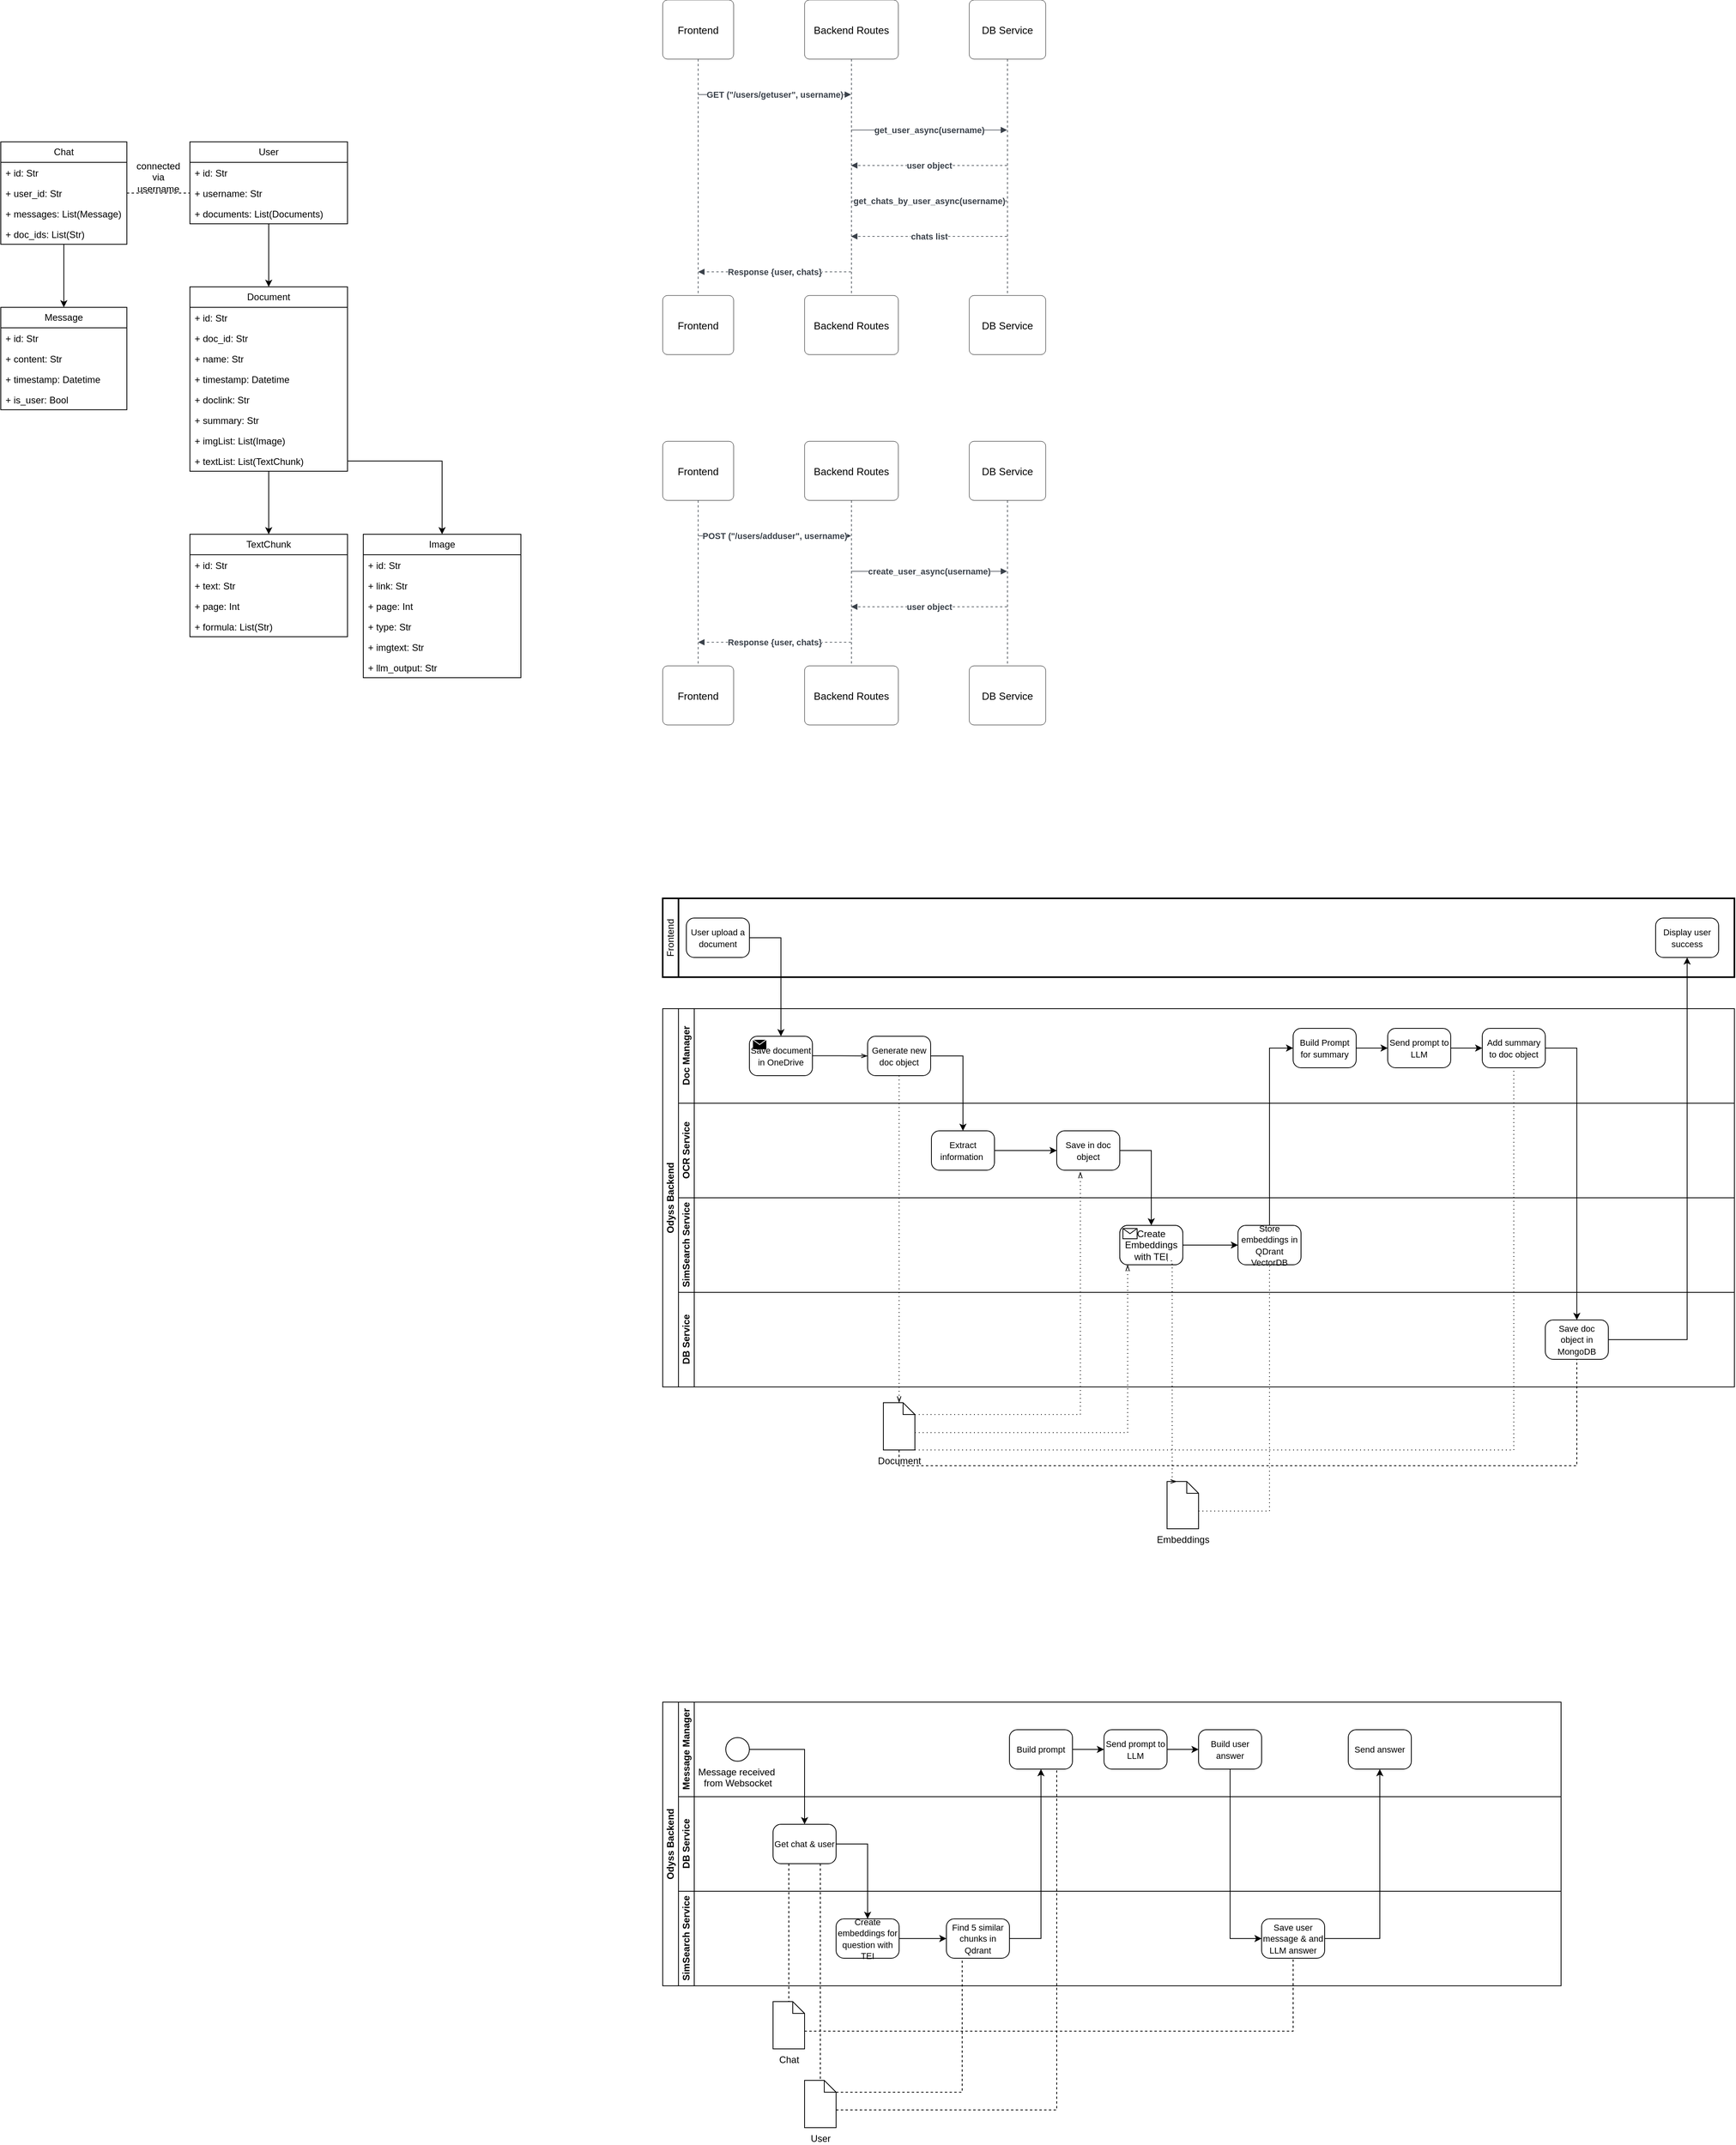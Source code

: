 <mxfile version="24.7.16">
  <diagram name="Page-1" id="2YBvvXClWsGukQMizWep">
    <mxGraphModel dx="2236" dy="749" grid="1" gridSize="10" guides="1" tooltips="1" connect="1" arrows="1" fold="1" page="1" pageScale="1" pageWidth="850" pageHeight="1100" math="0" shadow="0">
      <root>
        <mxCell id="0" />
        <mxCell id="1" parent="0" />
        <mxCell id="XeMGvkbNSDONiZZ8YMkS-39" value="" style="group;dropTarget=0;pointerEvents=0;" parent="1" vertex="1">
          <mxGeometry y="40" width="486" height="450" as="geometry" />
        </mxCell>
        <mxCell id="XeMGvkbNSDONiZZ8YMkS-40" value="Frontend" style="html=1;overflow=block;blockSpacing=1;whiteSpace=wrap;fontSize=13;spacing=3.8;rounded=1;absoluteArcSize=1;arcSize=12;strokeWidth=NaN;lucidId=yLybujtqe6.g;" parent="XeMGvkbNSDONiZZ8YMkS-39" vertex="1">
          <mxGeometry width="90" height="75" as="geometry" />
        </mxCell>
        <mxCell id="XeMGvkbNSDONiZZ8YMkS-41" value="Frontend" style="html=1;overflow=block;blockSpacing=1;whiteSpace=wrap;fontSize=13;spacing=3.8;rounded=1;absoluteArcSize=1;arcSize=12;strokeWidth=NaN;lucidId=yLyb7A-5pBFt;" parent="XeMGvkbNSDONiZZ8YMkS-39" vertex="1">
          <mxGeometry y="375" width="90" height="75" as="geometry" />
        </mxCell>
        <mxCell id="XeMGvkbNSDONiZZ8YMkS-42" value="Backend Routes" style="html=1;overflow=block;blockSpacing=1;whiteSpace=wrap;fontSize=13;spacing=3.8;rounded=1;absoluteArcSize=1;arcSize=12;strokeWidth=NaN;lucidId=yLybThRgqMk5;" parent="XeMGvkbNSDONiZZ8YMkS-39" vertex="1">
          <mxGeometry x="180" width="119" height="75" as="geometry" />
        </mxCell>
        <mxCell id="XeMGvkbNSDONiZZ8YMkS-43" value="Backend Routes" style="html=1;overflow=block;blockSpacing=1;whiteSpace=wrap;fontSize=13;spacing=3.8;rounded=1;absoluteArcSize=1;arcSize=12;strokeWidth=NaN;lucidId=yLybZQu3j~qN;" parent="XeMGvkbNSDONiZZ8YMkS-39" vertex="1">
          <mxGeometry x="180" y="375" width="119" height="75" as="geometry" />
        </mxCell>
        <mxCell id="XeMGvkbNSDONiZZ8YMkS-44" value="DB Service" style="html=1;overflow=block;blockSpacing=1;whiteSpace=wrap;fontSize=13;spacing=3.8;rounded=1;absoluteArcSize=1;arcSize=12;strokeWidth=NaN;lucidId=yLybxIM7KsqY;" parent="XeMGvkbNSDONiZZ8YMkS-39" vertex="1">
          <mxGeometry x="389" width="97" height="75" as="geometry" />
        </mxCell>
        <mxCell id="XeMGvkbNSDONiZZ8YMkS-45" value="DB Service" style="html=1;overflow=block;blockSpacing=1;whiteSpace=wrap;fontSize=13;spacing=3.8;rounded=1;absoluteArcSize=1;arcSize=12;strokeWidth=NaN;lucidId=yLyboMD-4pGB;" parent="XeMGvkbNSDONiZZ8YMkS-39" vertex="1">
          <mxGeometry x="389" y="375" width="97" height="75" as="geometry" />
        </mxCell>
        <mxCell id="XeMGvkbNSDONiZZ8YMkS-46" value="" style="html=1;jettySize=18;whiteSpace=wrap;fontSize=13;strokeColor=#3a414a;strokeOpacity=100;dashed=1;fixDash=1;strokeWidth=0.8;rounded=0;startArrow=none;endArrow=none;exitX=0.5;exitY=1;exitPerimeter=0;entryX=0.5;entryY=0;entryPerimeter=0;lucidId=yLybNGcgT2cb;" parent="XeMGvkbNSDONiZZ8YMkS-39" source="XeMGvkbNSDONiZZ8YMkS-40" target="XeMGvkbNSDONiZZ8YMkS-41" edge="1">
          <mxGeometry width="100" height="100" relative="1" as="geometry">
            <Array as="points" />
          </mxGeometry>
        </mxCell>
        <mxCell id="XeMGvkbNSDONiZZ8YMkS-47" value="" style="html=1;jettySize=18;whiteSpace=wrap;fontSize=13;strokeColor=#3a414a;strokeOpacity=100;dashed=1;fixDash=1;strokeWidth=0.8;rounded=0;startArrow=none;endArrow=none;exitX=0.5;exitY=1;exitPerimeter=0;entryX=0.5;entryY=0;entryPerimeter=0;lucidId=yLybLqWbrrgr;" parent="XeMGvkbNSDONiZZ8YMkS-39" source="XeMGvkbNSDONiZZ8YMkS-42" target="XeMGvkbNSDONiZZ8YMkS-43" edge="1">
          <mxGeometry width="100" height="100" relative="1" as="geometry">
            <Array as="points" />
          </mxGeometry>
        </mxCell>
        <mxCell id="XeMGvkbNSDONiZZ8YMkS-48" value="" style="html=1;jettySize=18;whiteSpace=wrap;fontSize=13;strokeColor=#3a414a;strokeOpacity=100;dashed=1;fixDash=1;strokeWidth=0.8;rounded=0;startArrow=none;endArrow=none;exitX=0.5;exitY=1;exitPerimeter=0;entryX=0.5;entryY=0;entryPerimeter=0;lucidId=yLybJHztlWzH;" parent="XeMGvkbNSDONiZZ8YMkS-39" source="XeMGvkbNSDONiZZ8YMkS-44" target="XeMGvkbNSDONiZZ8YMkS-45" edge="1">
          <mxGeometry width="100" height="100" relative="1" as="geometry">
            <Array as="points" />
          </mxGeometry>
        </mxCell>
        <mxCell id="XeMGvkbNSDONiZZ8YMkS-49" value="" style="html=1;jettySize=18;whiteSpace=wrap;fontSize=13;strokeColor=#3a414a;strokeOpacity=100;strokeWidth=0.8;rounded=0;startArrow=none;endArrow=block;endFill=1;lucidId=yLybN08AMlPJ;" parent="XeMGvkbNSDONiZZ8YMkS-39" edge="1">
          <mxGeometry width="100" height="100" relative="1" as="geometry">
            <Array as="points" />
            <mxPoint x="45" y="120" as="sourcePoint" />
            <mxPoint x="239" y="120" as="targetPoint" />
          </mxGeometry>
        </mxCell>
        <mxCell id="XeMGvkbNSDONiZZ8YMkS-50" value=" GET (&quot;/users/getuser&quot;, username)" style="text;html=1;resizable=0;labelBackgroundColor=default;align=center;verticalAlign=middle;fontStyle=1;fontColor=#3a414a;fontSize=10.8;" parent="XeMGvkbNSDONiZZ8YMkS-49" vertex="1">
          <mxGeometry relative="1" as="geometry">
            <mxPoint as="offset" />
          </mxGeometry>
        </mxCell>
        <mxCell id="XeMGvkbNSDONiZZ8YMkS-51" value="" style="html=1;jettySize=18;whiteSpace=wrap;fontSize=13;strokeColor=#3a414a;strokeOpacity=100;strokeWidth=0.8;rounded=0;startArrow=none;endArrow=block;endFill=1;lucidId=yLybG6YT7qrN;" parent="XeMGvkbNSDONiZZ8YMkS-39" edge="1">
          <mxGeometry width="100" height="100" relative="1" as="geometry">
            <Array as="points" />
            <mxPoint x="239" y="165" as="sourcePoint" />
            <mxPoint x="437" y="165" as="targetPoint" />
          </mxGeometry>
        </mxCell>
        <mxCell id="XeMGvkbNSDONiZZ8YMkS-52" value="get_user_async(username)" style="text;html=1;resizable=0;labelBackgroundColor=default;align=center;verticalAlign=middle;fontStyle=1;fontColor=#3a414a;fontSize=10.8;" parent="XeMGvkbNSDONiZZ8YMkS-51" vertex="1">
          <mxGeometry relative="1" as="geometry">
            <mxPoint as="offset" />
          </mxGeometry>
        </mxCell>
        <mxCell id="XeMGvkbNSDONiZZ8YMkS-53" value="" style="html=1;jettySize=18;whiteSpace=wrap;fontSize=13;strokeColor=#3a414a;strokeOpacity=100;dashed=1;fixDash=1;strokeWidth=0.8;rounded=0;startArrow=none;endArrow=block;endFill=1;lucidId=yLybynR~kUJE;" parent="XeMGvkbNSDONiZZ8YMkS-39" edge="1">
          <mxGeometry width="100" height="100" relative="1" as="geometry">
            <Array as="points" />
            <mxPoint x="437" y="210" as="sourcePoint" />
            <mxPoint x="239" y="210" as="targetPoint" />
          </mxGeometry>
        </mxCell>
        <mxCell id="XeMGvkbNSDONiZZ8YMkS-54" value="user object" style="text;html=1;resizable=0;labelBackgroundColor=default;align=center;verticalAlign=middle;fontStyle=1;fontColor=#3a414a;fontSize=10.8;" parent="XeMGvkbNSDONiZZ8YMkS-53" vertex="1">
          <mxGeometry relative="1" as="geometry">
            <mxPoint as="offset" />
          </mxGeometry>
        </mxCell>
        <mxCell id="XeMGvkbNSDONiZZ8YMkS-55" value="" style="html=1;jettySize=18;whiteSpace=wrap;fontSize=13;strokeColor=#3a414a;strokeOpacity=100;strokeWidth=0.8;rounded=0;startArrow=none;endArrow=block;endFill=1;lucidId=yLybpnWsDXOX;" parent="XeMGvkbNSDONiZZ8YMkS-39" edge="1">
          <mxGeometry width="100" height="100" relative="1" as="geometry">
            <Array as="points" />
            <mxPoint x="239" y="255" as="sourcePoint" />
            <mxPoint x="437" y="255" as="targetPoint" />
          </mxGeometry>
        </mxCell>
        <mxCell id="XeMGvkbNSDONiZZ8YMkS-56" value="get_chats_by_user_async(username)" style="text;html=1;resizable=0;labelBackgroundColor=default;align=center;verticalAlign=middle;fontStyle=1;fontColor=#3a414a;fontSize=10.8;" parent="XeMGvkbNSDONiZZ8YMkS-55" vertex="1">
          <mxGeometry relative="1" as="geometry">
            <mxPoint as="offset" />
          </mxGeometry>
        </mxCell>
        <mxCell id="XeMGvkbNSDONiZZ8YMkS-57" value="" style="html=1;jettySize=18;whiteSpace=wrap;fontSize=13;strokeColor=#3a414a;strokeOpacity=100;dashed=1;fixDash=1;strokeWidth=0.8;rounded=0;startArrow=none;endArrow=block;endFill=1;lucidId=yLybYU2.XZbE;" parent="XeMGvkbNSDONiZZ8YMkS-39" edge="1">
          <mxGeometry width="100" height="100" relative="1" as="geometry">
            <Array as="points" />
            <mxPoint x="437" y="300" as="sourcePoint" />
            <mxPoint x="239" y="300" as="targetPoint" />
          </mxGeometry>
        </mxCell>
        <mxCell id="XeMGvkbNSDONiZZ8YMkS-58" value="chats list" style="text;html=1;resizable=0;labelBackgroundColor=default;align=center;verticalAlign=middle;fontStyle=1;fontColor=#3a414a;fontSize=10.8;" parent="XeMGvkbNSDONiZZ8YMkS-57" vertex="1">
          <mxGeometry relative="1" as="geometry">
            <mxPoint as="offset" />
          </mxGeometry>
        </mxCell>
        <mxCell id="XeMGvkbNSDONiZZ8YMkS-59" value="" style="html=1;jettySize=18;whiteSpace=wrap;fontSize=13;strokeColor=#3a414a;strokeOpacity=100;dashed=1;fixDash=1;strokeWidth=0.8;rounded=0;startArrow=none;endArrow=block;endFill=1;lucidId=yLybSVLwyv2x;" parent="XeMGvkbNSDONiZZ8YMkS-39" edge="1">
          <mxGeometry width="100" height="100" relative="1" as="geometry">
            <Array as="points" />
            <mxPoint x="239" y="345" as="sourcePoint" />
            <mxPoint x="45" y="345" as="targetPoint" />
          </mxGeometry>
        </mxCell>
        <mxCell id="XeMGvkbNSDONiZZ8YMkS-60" value="Response {user, chats}" style="text;html=1;resizable=0;labelBackgroundColor=default;align=center;verticalAlign=middle;fontStyle=1;fontColor=#3a414a;fontSize=10.8;" parent="XeMGvkbNSDONiZZ8YMkS-59" vertex="1">
          <mxGeometry relative="1" as="geometry">
            <mxPoint as="offset" />
          </mxGeometry>
        </mxCell>
        <mxCell id="XeMGvkbNSDONiZZ8YMkS-61" value="" style="group;dropTarget=0;pointerEvents=0;" parent="1" vertex="1">
          <mxGeometry y="600" width="486" height="360" as="geometry" />
        </mxCell>
        <mxCell id="XeMGvkbNSDONiZZ8YMkS-62" value="Frontend" style="html=1;overflow=block;blockSpacing=1;whiteSpace=wrap;fontSize=13;spacing=3.8;rounded=1;absoluteArcSize=1;arcSize=12;strokeWidth=NaN;lucidId=L6ybjjx-sQxs;" parent="XeMGvkbNSDONiZZ8YMkS-61" vertex="1">
          <mxGeometry width="90" height="75" as="geometry" />
        </mxCell>
        <mxCell id="XeMGvkbNSDONiZZ8YMkS-63" value="Frontend" style="html=1;overflow=block;blockSpacing=1;whiteSpace=wrap;fontSize=13;spacing=3.8;rounded=1;absoluteArcSize=1;arcSize=12;strokeWidth=NaN;lucidId=L6ybSyezkYs.;" parent="XeMGvkbNSDONiZZ8YMkS-61" vertex="1">
          <mxGeometry y="285" width="90" height="75" as="geometry" />
        </mxCell>
        <mxCell id="XeMGvkbNSDONiZZ8YMkS-64" value="Backend Routes" style="html=1;overflow=block;blockSpacing=1;whiteSpace=wrap;fontSize=13;spacing=3.8;rounded=1;absoluteArcSize=1;arcSize=12;strokeWidth=NaN;lucidId=L6yb0RgY9O00;" parent="XeMGvkbNSDONiZZ8YMkS-61" vertex="1">
          <mxGeometry x="180" width="119" height="75" as="geometry" />
        </mxCell>
        <mxCell id="XeMGvkbNSDONiZZ8YMkS-65" value="Backend Routes" style="html=1;overflow=block;blockSpacing=1;whiteSpace=wrap;fontSize=13;spacing=3.8;rounded=1;absoluteArcSize=1;arcSize=12;strokeWidth=NaN;lucidId=L6ybND4CXL9n;" parent="XeMGvkbNSDONiZZ8YMkS-61" vertex="1">
          <mxGeometry x="180" y="285" width="119" height="75" as="geometry" />
        </mxCell>
        <mxCell id="XeMGvkbNSDONiZZ8YMkS-66" value="DB Service" style="html=1;overflow=block;blockSpacing=1;whiteSpace=wrap;fontSize=13;spacing=3.8;rounded=1;absoluteArcSize=1;arcSize=12;strokeWidth=NaN;lucidId=L6yb1RA.MY_w;" parent="XeMGvkbNSDONiZZ8YMkS-61" vertex="1">
          <mxGeometry x="389" width="97" height="75" as="geometry" />
        </mxCell>
        <mxCell id="XeMGvkbNSDONiZZ8YMkS-67" value="DB Service" style="html=1;overflow=block;blockSpacing=1;whiteSpace=wrap;fontSize=13;spacing=3.8;rounded=1;absoluteArcSize=1;arcSize=12;strokeWidth=NaN;lucidId=L6ybBsInb.IX;" parent="XeMGvkbNSDONiZZ8YMkS-61" vertex="1">
          <mxGeometry x="389" y="285" width="97" height="75" as="geometry" />
        </mxCell>
        <mxCell id="XeMGvkbNSDONiZZ8YMkS-68" value="" style="html=1;jettySize=18;whiteSpace=wrap;fontSize=13;strokeColor=#3a414a;strokeOpacity=100;dashed=1;fixDash=1;strokeWidth=0.8;rounded=0;startArrow=none;endArrow=none;exitX=0.5;exitY=1;exitPerimeter=0;entryX=0.5;entryY=0;entryPerimeter=0;lucidId=L6yb_DRo-Czd;" parent="XeMGvkbNSDONiZZ8YMkS-61" source="XeMGvkbNSDONiZZ8YMkS-62" target="XeMGvkbNSDONiZZ8YMkS-63" edge="1">
          <mxGeometry width="100" height="100" relative="1" as="geometry">
            <Array as="points" />
          </mxGeometry>
        </mxCell>
        <mxCell id="XeMGvkbNSDONiZZ8YMkS-69" value="" style="html=1;jettySize=18;whiteSpace=wrap;fontSize=13;strokeColor=#3a414a;strokeOpacity=100;dashed=1;fixDash=1;strokeWidth=0.8;rounded=0;startArrow=none;endArrow=none;exitX=0.5;exitY=1;exitPerimeter=0;entryX=0.5;entryY=0;entryPerimeter=0;lucidId=L6ybTg5Rx_qG;" parent="XeMGvkbNSDONiZZ8YMkS-61" source="XeMGvkbNSDONiZZ8YMkS-64" target="XeMGvkbNSDONiZZ8YMkS-65" edge="1">
          <mxGeometry width="100" height="100" relative="1" as="geometry">
            <Array as="points" />
          </mxGeometry>
        </mxCell>
        <mxCell id="XeMGvkbNSDONiZZ8YMkS-70" value="" style="html=1;jettySize=18;whiteSpace=wrap;fontSize=13;strokeColor=#3a414a;strokeOpacity=100;dashed=1;fixDash=1;strokeWidth=0.8;rounded=0;startArrow=none;endArrow=none;exitX=0.5;exitY=1;exitPerimeter=0;entryX=0.5;entryY=0;entryPerimeter=0;lucidId=L6ybup9YuIks;" parent="XeMGvkbNSDONiZZ8YMkS-61" source="XeMGvkbNSDONiZZ8YMkS-66" target="XeMGvkbNSDONiZZ8YMkS-67" edge="1">
          <mxGeometry width="100" height="100" relative="1" as="geometry">
            <Array as="points" />
          </mxGeometry>
        </mxCell>
        <mxCell id="XeMGvkbNSDONiZZ8YMkS-71" value="" style="html=1;jettySize=18;whiteSpace=wrap;fontSize=13;strokeColor=#3a414a;strokeOpacity=100;strokeWidth=0.8;rounded=0;startArrow=none;endArrow=block;endFill=1;lucidId=L6ybJQl4YDTp;" parent="XeMGvkbNSDONiZZ8YMkS-61" edge="1">
          <mxGeometry width="100" height="100" relative="1" as="geometry">
            <Array as="points" />
            <mxPoint x="45" y="120" as="sourcePoint" />
            <mxPoint x="239" y="120" as="targetPoint" />
          </mxGeometry>
        </mxCell>
        <mxCell id="XeMGvkbNSDONiZZ8YMkS-72" value="POST (&quot;/users/adduser&quot;, username)" style="text;html=1;resizable=0;labelBackgroundColor=default;align=center;verticalAlign=middle;fontStyle=1;fontColor=#3a414a;fontSize=10.8;" parent="XeMGvkbNSDONiZZ8YMkS-71" vertex="1">
          <mxGeometry relative="1" as="geometry">
            <mxPoint as="offset" />
          </mxGeometry>
        </mxCell>
        <mxCell id="XeMGvkbNSDONiZZ8YMkS-73" value="" style="html=1;jettySize=18;whiteSpace=wrap;fontSize=13;strokeColor=#3a414a;strokeOpacity=100;strokeWidth=0.8;rounded=0;startArrow=none;endArrow=block;endFill=1;lucidId=L6yb9i0hwE63;" parent="XeMGvkbNSDONiZZ8YMkS-61" edge="1">
          <mxGeometry width="100" height="100" relative="1" as="geometry">
            <Array as="points" />
            <mxPoint x="239" y="165" as="sourcePoint" />
            <mxPoint x="437" y="165" as="targetPoint" />
          </mxGeometry>
        </mxCell>
        <mxCell id="XeMGvkbNSDONiZZ8YMkS-74" value="create_user_async(username)" style="text;html=1;resizable=0;labelBackgroundColor=default;align=center;verticalAlign=middle;fontStyle=1;fontColor=#3a414a;fontSize=10.8;" parent="XeMGvkbNSDONiZZ8YMkS-73" vertex="1">
          <mxGeometry relative="1" as="geometry">
            <mxPoint as="offset" />
          </mxGeometry>
        </mxCell>
        <mxCell id="XeMGvkbNSDONiZZ8YMkS-75" value="" style="html=1;jettySize=18;whiteSpace=wrap;fontSize=13;strokeColor=#3a414a;strokeOpacity=100;dashed=1;fixDash=1;strokeWidth=0.8;rounded=0;startArrow=none;endArrow=block;endFill=1;lucidId=L6ybJ3QoaUe_;" parent="XeMGvkbNSDONiZZ8YMkS-61" edge="1">
          <mxGeometry width="100" height="100" relative="1" as="geometry">
            <Array as="points" />
            <mxPoint x="437" y="210" as="sourcePoint" />
            <mxPoint x="239" y="210" as="targetPoint" />
          </mxGeometry>
        </mxCell>
        <mxCell id="XeMGvkbNSDONiZZ8YMkS-76" value="user object" style="text;html=1;resizable=0;labelBackgroundColor=default;align=center;verticalAlign=middle;fontStyle=1;fontColor=#3a414a;fontSize=10.8;" parent="XeMGvkbNSDONiZZ8YMkS-75" vertex="1">
          <mxGeometry relative="1" as="geometry">
            <mxPoint as="offset" />
          </mxGeometry>
        </mxCell>
        <mxCell id="XeMGvkbNSDONiZZ8YMkS-77" value="" style="html=1;jettySize=18;whiteSpace=wrap;fontSize=13;strokeColor=#3a414a;strokeOpacity=100;dashed=1;fixDash=1;strokeWidth=0.8;rounded=0;startArrow=none;endArrow=block;endFill=1;lucidId=L6ybTCRwhI2b;" parent="XeMGvkbNSDONiZZ8YMkS-61" edge="1">
          <mxGeometry width="100" height="100" relative="1" as="geometry">
            <Array as="points" />
            <mxPoint x="239" y="255" as="sourcePoint" />
            <mxPoint x="45" y="255" as="targetPoint" />
          </mxGeometry>
        </mxCell>
        <mxCell id="XeMGvkbNSDONiZZ8YMkS-78" value="Response {user, chats}" style="text;html=1;resizable=0;labelBackgroundColor=default;align=center;verticalAlign=middle;fontStyle=1;fontColor=#3a414a;fontSize=10.8;" parent="XeMGvkbNSDONiZZ8YMkS-77" vertex="1">
          <mxGeometry relative="1" as="geometry">
            <mxPoint as="offset" />
          </mxGeometry>
        </mxCell>
        <mxCell id="XeMGvkbNSDONiZZ8YMkS-138" value="" style="edgeStyle=orthogonalEdgeStyle;rounded=0;orthogonalLoop=1;jettySize=auto;html=1;" parent="1" source="XeMGvkbNSDONiZZ8YMkS-122" target="XeMGvkbNSDONiZZ8YMkS-133" edge="1">
          <mxGeometry relative="1" as="geometry" />
        </mxCell>
        <mxCell id="XeMGvkbNSDONiZZ8YMkS-122" value="Chat" style="swimlane;fontStyle=0;childLayout=stackLayout;horizontal=1;startSize=26;fillColor=none;horizontalStack=0;resizeParent=1;resizeParentMax=0;resizeLast=0;collapsible=1;marginBottom=0;whiteSpace=wrap;html=1;" parent="1" vertex="1">
          <mxGeometry x="-840" y="220" width="160" height="130" as="geometry">
            <mxRectangle x="-800" y="40" width="70" height="30" as="alternateBounds" />
          </mxGeometry>
        </mxCell>
        <mxCell id="XeMGvkbNSDONiZZ8YMkS-123" value="+ id: Str" style="text;strokeColor=none;fillColor=none;align=left;verticalAlign=top;spacingLeft=4;spacingRight=4;overflow=hidden;rotatable=0;points=[[0,0.5],[1,0.5]];portConstraint=eastwest;whiteSpace=wrap;html=1;" parent="XeMGvkbNSDONiZZ8YMkS-122" vertex="1">
          <mxGeometry y="26" width="160" height="26" as="geometry" />
        </mxCell>
        <mxCell id="XeMGvkbNSDONiZZ8YMkS-124" value="+ user_id: Str" style="text;strokeColor=none;fillColor=none;align=left;verticalAlign=top;spacingLeft=4;spacingRight=4;overflow=hidden;rotatable=0;points=[[0,0.5],[1,0.5]];portConstraint=eastwest;whiteSpace=wrap;html=1;" parent="XeMGvkbNSDONiZZ8YMkS-122" vertex="1">
          <mxGeometry y="52" width="160" height="26" as="geometry" />
        </mxCell>
        <mxCell id="XeMGvkbNSDONiZZ8YMkS-131" value="+ messages: List(Message)" style="text;strokeColor=none;fillColor=none;align=left;verticalAlign=top;spacingLeft=4;spacingRight=4;overflow=hidden;rotatable=0;points=[[0,0.5],[1,0.5]];portConstraint=eastwest;whiteSpace=wrap;html=1;" parent="XeMGvkbNSDONiZZ8YMkS-122" vertex="1">
          <mxGeometry y="78" width="160" height="26" as="geometry" />
        </mxCell>
        <mxCell id="XeMGvkbNSDONiZZ8YMkS-132" value="+ doc_ids: List(Str)" style="text;strokeColor=none;fillColor=none;align=left;verticalAlign=top;spacingLeft=4;spacingRight=4;overflow=hidden;rotatable=0;points=[[0,0.5],[1,0.5]];portConstraint=eastwest;whiteSpace=wrap;html=1;" parent="XeMGvkbNSDONiZZ8YMkS-122" vertex="1">
          <mxGeometry y="104" width="160" height="26" as="geometry" />
        </mxCell>
        <mxCell id="XeMGvkbNSDONiZZ8YMkS-133" value="Message" style="swimlane;fontStyle=0;childLayout=stackLayout;horizontal=1;startSize=26;fillColor=none;horizontalStack=0;resizeParent=1;resizeParentMax=0;resizeLast=0;collapsible=1;marginBottom=0;whiteSpace=wrap;html=1;" parent="1" vertex="1">
          <mxGeometry x="-840" y="430" width="160" height="130" as="geometry">
            <mxRectangle x="-800" y="40" width="70" height="30" as="alternateBounds" />
          </mxGeometry>
        </mxCell>
        <mxCell id="XeMGvkbNSDONiZZ8YMkS-134" value="+ id: Str" style="text;strokeColor=none;fillColor=none;align=left;verticalAlign=top;spacingLeft=4;spacingRight=4;overflow=hidden;rotatable=0;points=[[0,0.5],[1,0.5]];portConstraint=eastwest;whiteSpace=wrap;html=1;" parent="XeMGvkbNSDONiZZ8YMkS-133" vertex="1">
          <mxGeometry y="26" width="160" height="26" as="geometry" />
        </mxCell>
        <mxCell id="XeMGvkbNSDONiZZ8YMkS-135" value="+ content: Str" style="text;strokeColor=none;fillColor=none;align=left;verticalAlign=top;spacingLeft=4;spacingRight=4;overflow=hidden;rotatable=0;points=[[0,0.5],[1,0.5]];portConstraint=eastwest;whiteSpace=wrap;html=1;" parent="XeMGvkbNSDONiZZ8YMkS-133" vertex="1">
          <mxGeometry y="52" width="160" height="26" as="geometry" />
        </mxCell>
        <mxCell id="XeMGvkbNSDONiZZ8YMkS-136" value="+ timestamp: Datetime" style="text;strokeColor=none;fillColor=none;align=left;verticalAlign=top;spacingLeft=4;spacingRight=4;overflow=hidden;rotatable=0;points=[[0,0.5],[1,0.5]];portConstraint=eastwest;whiteSpace=wrap;html=1;" parent="XeMGvkbNSDONiZZ8YMkS-133" vertex="1">
          <mxGeometry y="78" width="160" height="26" as="geometry" />
        </mxCell>
        <mxCell id="XeMGvkbNSDONiZZ8YMkS-137" value="+ is_user: Bool" style="text;strokeColor=none;fillColor=none;align=left;verticalAlign=top;spacingLeft=4;spacingRight=4;overflow=hidden;rotatable=0;points=[[0,0.5],[1,0.5]];portConstraint=eastwest;whiteSpace=wrap;html=1;" parent="XeMGvkbNSDONiZZ8YMkS-133" vertex="1">
          <mxGeometry y="104" width="160" height="26" as="geometry" />
        </mxCell>
        <mxCell id="XeMGvkbNSDONiZZ8YMkS-149" value="" style="edgeStyle=orthogonalEdgeStyle;rounded=0;orthogonalLoop=1;jettySize=auto;html=1;" parent="1" source="XeMGvkbNSDONiZZ8YMkS-141" target="XeMGvkbNSDONiZZ8YMkS-145" edge="1">
          <mxGeometry relative="1" as="geometry" />
        </mxCell>
        <mxCell id="XeMGvkbNSDONiZZ8YMkS-141" value="User" style="swimlane;fontStyle=0;childLayout=stackLayout;horizontal=1;startSize=26;fillColor=none;horizontalStack=0;resizeParent=1;resizeParentMax=0;resizeLast=0;collapsible=1;marginBottom=0;whiteSpace=wrap;html=1;" parent="1" vertex="1">
          <mxGeometry x="-600" y="220" width="200" height="104" as="geometry" />
        </mxCell>
        <mxCell id="XeMGvkbNSDONiZZ8YMkS-142" value="+ id: Str" style="text;strokeColor=none;fillColor=none;align=left;verticalAlign=top;spacingLeft=4;spacingRight=4;overflow=hidden;rotatable=0;points=[[0,0.5],[1,0.5]];portConstraint=eastwest;whiteSpace=wrap;html=1;" parent="XeMGvkbNSDONiZZ8YMkS-141" vertex="1">
          <mxGeometry y="26" width="200" height="26" as="geometry" />
        </mxCell>
        <mxCell id="XeMGvkbNSDONiZZ8YMkS-143" value="+ username: Str" style="text;strokeColor=none;fillColor=none;align=left;verticalAlign=top;spacingLeft=4;spacingRight=4;overflow=hidden;rotatable=0;points=[[0,0.5],[1,0.5]];portConstraint=eastwest;whiteSpace=wrap;html=1;" parent="XeMGvkbNSDONiZZ8YMkS-141" vertex="1">
          <mxGeometry y="52" width="200" height="26" as="geometry" />
        </mxCell>
        <mxCell id="XeMGvkbNSDONiZZ8YMkS-144" value="+ documents: List(Documents)" style="text;strokeColor=none;fillColor=none;align=left;verticalAlign=top;spacingLeft=4;spacingRight=4;overflow=hidden;rotatable=0;points=[[0,0.5],[1,0.5]];portConstraint=eastwest;whiteSpace=wrap;html=1;" parent="XeMGvkbNSDONiZZ8YMkS-141" vertex="1">
          <mxGeometry y="78" width="200" height="26" as="geometry" />
        </mxCell>
        <mxCell id="XeMGvkbNSDONiZZ8YMkS-164" value="" style="edgeStyle=orthogonalEdgeStyle;rounded=0;orthogonalLoop=1;jettySize=auto;html=1;" parent="1" source="XeMGvkbNSDONiZZ8YMkS-145" target="XeMGvkbNSDONiZZ8YMkS-155" edge="1">
          <mxGeometry relative="1" as="geometry" />
        </mxCell>
        <mxCell id="XeMGvkbNSDONiZZ8YMkS-145" value="Document" style="swimlane;fontStyle=0;childLayout=stackLayout;horizontal=1;startSize=26;fillColor=none;horizontalStack=0;resizeParent=1;resizeParentMax=0;resizeLast=0;collapsible=1;marginBottom=0;whiteSpace=wrap;html=1;" parent="1" vertex="1">
          <mxGeometry x="-600" y="404" width="200" height="234" as="geometry" />
        </mxCell>
        <mxCell id="XeMGvkbNSDONiZZ8YMkS-146" value="+ id: Str" style="text;strokeColor=none;fillColor=none;align=left;verticalAlign=top;spacingLeft=4;spacingRight=4;overflow=hidden;rotatable=0;points=[[0,0.5],[1,0.5]];portConstraint=eastwest;whiteSpace=wrap;html=1;" parent="XeMGvkbNSDONiZZ8YMkS-145" vertex="1">
          <mxGeometry y="26" width="200" height="26" as="geometry" />
        </mxCell>
        <mxCell id="XeMGvkbNSDONiZZ8YMkS-147" value="+ doc_id: Str" style="text;strokeColor=none;fillColor=none;align=left;verticalAlign=top;spacingLeft=4;spacingRight=4;overflow=hidden;rotatable=0;points=[[0,0.5],[1,0.5]];portConstraint=eastwest;whiteSpace=wrap;html=1;" parent="XeMGvkbNSDONiZZ8YMkS-145" vertex="1">
          <mxGeometry y="52" width="200" height="26" as="geometry" />
        </mxCell>
        <mxCell id="XeMGvkbNSDONiZZ8YMkS-148" value="+ name: Str" style="text;strokeColor=none;fillColor=none;align=left;verticalAlign=top;spacingLeft=4;spacingRight=4;overflow=hidden;rotatable=0;points=[[0,0.5],[1,0.5]];portConstraint=eastwest;whiteSpace=wrap;html=1;" parent="XeMGvkbNSDONiZZ8YMkS-145" vertex="1">
          <mxGeometry y="78" width="200" height="26" as="geometry" />
        </mxCell>
        <mxCell id="XeMGvkbNSDONiZZ8YMkS-150" value="+ timestamp: Datetime" style="text;strokeColor=none;fillColor=none;align=left;verticalAlign=top;spacingLeft=4;spacingRight=4;overflow=hidden;rotatable=0;points=[[0,0.5],[1,0.5]];portConstraint=eastwest;whiteSpace=wrap;html=1;" parent="XeMGvkbNSDONiZZ8YMkS-145" vertex="1">
          <mxGeometry y="104" width="200" height="26" as="geometry" />
        </mxCell>
        <mxCell id="XeMGvkbNSDONiZZ8YMkS-151" value="+ doclink: Str" style="text;strokeColor=none;fillColor=none;align=left;verticalAlign=top;spacingLeft=4;spacingRight=4;overflow=hidden;rotatable=0;points=[[0,0.5],[1,0.5]];portConstraint=eastwest;whiteSpace=wrap;html=1;" parent="XeMGvkbNSDONiZZ8YMkS-145" vertex="1">
          <mxGeometry y="130" width="200" height="26" as="geometry" />
        </mxCell>
        <mxCell id="XeMGvkbNSDONiZZ8YMkS-152" value="+ summary: Str" style="text;strokeColor=none;fillColor=none;align=left;verticalAlign=top;spacingLeft=4;spacingRight=4;overflow=hidden;rotatable=0;points=[[0,0.5],[1,0.5]];portConstraint=eastwest;whiteSpace=wrap;html=1;" parent="XeMGvkbNSDONiZZ8YMkS-145" vertex="1">
          <mxGeometry y="156" width="200" height="26" as="geometry" />
        </mxCell>
        <mxCell id="XeMGvkbNSDONiZZ8YMkS-153" value="+ imgList: List(Image)" style="text;strokeColor=none;fillColor=none;align=left;verticalAlign=top;spacingLeft=4;spacingRight=4;overflow=hidden;rotatable=0;points=[[0,0.5],[1,0.5]];portConstraint=eastwest;whiteSpace=wrap;html=1;" parent="XeMGvkbNSDONiZZ8YMkS-145" vertex="1">
          <mxGeometry y="182" width="200" height="26" as="geometry" />
        </mxCell>
        <mxCell id="XeMGvkbNSDONiZZ8YMkS-154" value="+ textList: List(TextChunk)" style="text;strokeColor=none;fillColor=none;align=left;verticalAlign=top;spacingLeft=4;spacingRight=4;overflow=hidden;rotatable=0;points=[[0,0.5],[1,0.5]];portConstraint=eastwest;whiteSpace=wrap;html=1;" parent="XeMGvkbNSDONiZZ8YMkS-145" vertex="1">
          <mxGeometry y="208" width="200" height="26" as="geometry" />
        </mxCell>
        <mxCell id="XeMGvkbNSDONiZZ8YMkS-155" value="TextChunk" style="swimlane;fontStyle=0;childLayout=stackLayout;horizontal=1;startSize=26;fillColor=none;horizontalStack=0;resizeParent=1;resizeParentMax=0;resizeLast=0;collapsible=1;marginBottom=0;whiteSpace=wrap;html=1;" parent="1" vertex="1">
          <mxGeometry x="-600" y="718" width="200" height="130" as="geometry" />
        </mxCell>
        <mxCell id="XeMGvkbNSDONiZZ8YMkS-156" value="+ id: Str" style="text;strokeColor=none;fillColor=none;align=left;verticalAlign=top;spacingLeft=4;spacingRight=4;overflow=hidden;rotatable=0;points=[[0,0.5],[1,0.5]];portConstraint=eastwest;whiteSpace=wrap;html=1;" parent="XeMGvkbNSDONiZZ8YMkS-155" vertex="1">
          <mxGeometry y="26" width="200" height="26" as="geometry" />
        </mxCell>
        <mxCell id="XeMGvkbNSDONiZZ8YMkS-157" value="+ text: Str" style="text;strokeColor=none;fillColor=none;align=left;verticalAlign=top;spacingLeft=4;spacingRight=4;overflow=hidden;rotatable=0;points=[[0,0.5],[1,0.5]];portConstraint=eastwest;whiteSpace=wrap;html=1;" parent="XeMGvkbNSDONiZZ8YMkS-155" vertex="1">
          <mxGeometry y="52" width="200" height="26" as="geometry" />
        </mxCell>
        <mxCell id="XeMGvkbNSDONiZZ8YMkS-158" value="+ page: Int" style="text;strokeColor=none;fillColor=none;align=left;verticalAlign=top;spacingLeft=4;spacingRight=4;overflow=hidden;rotatable=0;points=[[0,0.5],[1,0.5]];portConstraint=eastwest;whiteSpace=wrap;html=1;" parent="XeMGvkbNSDONiZZ8YMkS-155" vertex="1">
          <mxGeometry y="78" width="200" height="26" as="geometry" />
        </mxCell>
        <mxCell id="XeMGvkbNSDONiZZ8YMkS-159" value="+ formula: List(Str)" style="text;strokeColor=none;fillColor=none;align=left;verticalAlign=top;spacingLeft=4;spacingRight=4;overflow=hidden;rotatable=0;points=[[0,0.5],[1,0.5]];portConstraint=eastwest;whiteSpace=wrap;html=1;" parent="XeMGvkbNSDONiZZ8YMkS-155" vertex="1">
          <mxGeometry y="104" width="200" height="26" as="geometry" />
        </mxCell>
        <mxCell id="XeMGvkbNSDONiZZ8YMkS-166" value="Image" style="swimlane;fontStyle=0;childLayout=stackLayout;horizontal=1;startSize=26;fillColor=none;horizontalStack=0;resizeParent=1;resizeParentMax=0;resizeLast=0;collapsible=1;marginBottom=0;whiteSpace=wrap;html=1;" parent="1" vertex="1">
          <mxGeometry x="-380" y="718" width="200" height="182" as="geometry" />
        </mxCell>
        <mxCell id="XeMGvkbNSDONiZZ8YMkS-167" value="+ id: Str" style="text;strokeColor=none;fillColor=none;align=left;verticalAlign=top;spacingLeft=4;spacingRight=4;overflow=hidden;rotatable=0;points=[[0,0.5],[1,0.5]];portConstraint=eastwest;whiteSpace=wrap;html=1;" parent="XeMGvkbNSDONiZZ8YMkS-166" vertex="1">
          <mxGeometry y="26" width="200" height="26" as="geometry" />
        </mxCell>
        <mxCell id="XeMGvkbNSDONiZZ8YMkS-168" value="+ link: Str" style="text;strokeColor=none;fillColor=none;align=left;verticalAlign=top;spacingLeft=4;spacingRight=4;overflow=hidden;rotatable=0;points=[[0,0.5],[1,0.5]];portConstraint=eastwest;whiteSpace=wrap;html=1;" parent="XeMGvkbNSDONiZZ8YMkS-166" vertex="1">
          <mxGeometry y="52" width="200" height="26" as="geometry" />
        </mxCell>
        <mxCell id="XeMGvkbNSDONiZZ8YMkS-169" value="+ page: Int" style="text;strokeColor=none;fillColor=none;align=left;verticalAlign=top;spacingLeft=4;spacingRight=4;overflow=hidden;rotatable=0;points=[[0,0.5],[1,0.5]];portConstraint=eastwest;whiteSpace=wrap;html=1;" parent="XeMGvkbNSDONiZZ8YMkS-166" vertex="1">
          <mxGeometry y="78" width="200" height="26" as="geometry" />
        </mxCell>
        <mxCell id="XeMGvkbNSDONiZZ8YMkS-170" value="+ type: Str" style="text;strokeColor=none;fillColor=none;align=left;verticalAlign=top;spacingLeft=4;spacingRight=4;overflow=hidden;rotatable=0;points=[[0,0.5],[1,0.5]];portConstraint=eastwest;whiteSpace=wrap;html=1;" parent="XeMGvkbNSDONiZZ8YMkS-166" vertex="1">
          <mxGeometry y="104" width="200" height="26" as="geometry" />
        </mxCell>
        <mxCell id="XeMGvkbNSDONiZZ8YMkS-173" value="+ imgtext: Str" style="text;strokeColor=none;fillColor=none;align=left;verticalAlign=top;spacingLeft=4;spacingRight=4;overflow=hidden;rotatable=0;points=[[0,0.5],[1,0.5]];portConstraint=eastwest;whiteSpace=wrap;html=1;" parent="XeMGvkbNSDONiZZ8YMkS-166" vertex="1">
          <mxGeometry y="130" width="200" height="26" as="geometry" />
        </mxCell>
        <mxCell id="XeMGvkbNSDONiZZ8YMkS-174" value="+ llm_output: Str" style="text;strokeColor=none;fillColor=none;align=left;verticalAlign=top;spacingLeft=4;spacingRight=4;overflow=hidden;rotatable=0;points=[[0,0.5],[1,0.5]];portConstraint=eastwest;whiteSpace=wrap;html=1;" parent="XeMGvkbNSDONiZZ8YMkS-166" vertex="1">
          <mxGeometry y="156" width="200" height="26" as="geometry" />
        </mxCell>
        <mxCell id="XeMGvkbNSDONiZZ8YMkS-172" style="edgeStyle=orthogonalEdgeStyle;rounded=0;orthogonalLoop=1;jettySize=auto;html=1;exitX=1;exitY=0.5;exitDx=0;exitDy=0;entryX=0.5;entryY=0;entryDx=0;entryDy=0;" parent="1" source="XeMGvkbNSDONiZZ8YMkS-154" target="XeMGvkbNSDONiZZ8YMkS-166" edge="1">
          <mxGeometry relative="1" as="geometry" />
        </mxCell>
        <mxCell id="XeMGvkbNSDONiZZ8YMkS-175" value="" style="endArrow=none;dashed=1;html=1;rounded=0;entryX=0;entryY=0.5;entryDx=0;entryDy=0;exitX=1;exitY=0.5;exitDx=0;exitDy=0;" parent="1" source="XeMGvkbNSDONiZZ8YMkS-124" target="XeMGvkbNSDONiZZ8YMkS-143" edge="1">
          <mxGeometry width="50" height="50" relative="1" as="geometry">
            <mxPoint x="-870" y="590" as="sourcePoint" />
            <mxPoint x="-820" y="540" as="targetPoint" />
          </mxGeometry>
        </mxCell>
        <mxCell id="XeMGvkbNSDONiZZ8YMkS-176" value="connected via username" style="text;html=1;align=center;verticalAlign=middle;whiteSpace=wrap;rounded=0;" parent="1" vertex="1">
          <mxGeometry x="-670" y="250" width="60" height="30" as="geometry" />
        </mxCell>
        <mxCell id="2zSI3QnhG-ClcebVK40D-4" value="Odyss Backend" style="swimlane;html=1;childLayout=stackLayout;resizeParent=1;resizeParentMax=0;horizontal=0;startSize=20;horizontalStack=0;whiteSpace=wrap;" vertex="1" parent="1">
          <mxGeometry y="1320" width="1360" height="480" as="geometry" />
        </mxCell>
        <mxCell id="2zSI3QnhG-ClcebVK40D-6" value="Doc Manager" style="swimlane;html=1;startSize=20;horizontal=0;" vertex="1" parent="2zSI3QnhG-ClcebVK40D-4">
          <mxGeometry x="20" width="1340" height="120" as="geometry" />
        </mxCell>
        <mxCell id="2zSI3QnhG-ClcebVK40D-22" value="&lt;font style=&quot;font-size: 11px;&quot;&gt;Generate new doc object&lt;/font&gt;" style="points=[[0.25,0,0],[0.5,0,0],[0.75,0,0],[1,0.25,0],[1,0.5,0],[1,0.75,0],[0.75,1,0],[0.5,1,0],[0.25,1,0],[0,0.75,0],[0,0.5,0],[0,0.25,0]];shape=mxgraph.bpmn.task;whiteSpace=wrap;rectStyle=rounded;size=10;html=1;container=1;expand=0;collapsible=0;taskMarker=abstract;" vertex="1" parent="2zSI3QnhG-ClcebVK40D-6">
          <mxGeometry x="240" y="35" width="80" height="50" as="geometry" />
        </mxCell>
        <mxCell id="2zSI3QnhG-ClcebVK40D-27" value="" style="edgeStyle=elbowEdgeStyle;fontSize=12;html=1;endFill=0;startFill=0;endSize=6;startSize=6;endArrow=openThin;startArrow=none;rounded=0;entryX=0;entryY=0.5;entryDx=0;entryDy=0;entryPerimeter=0;" edge="1" parent="2zSI3QnhG-ClcebVK40D-22" target="2zSI3QnhG-ClcebVK40D-22">
          <mxGeometry width="160" relative="1" as="geometry">
            <mxPoint x="-70" y="24.71" as="sourcePoint" />
            <mxPoint x="-10" y="25" as="targetPoint" />
          </mxGeometry>
        </mxCell>
        <mxCell id="2zSI3QnhG-ClcebVK40D-26" value="&lt;span style=&quot;font-size: 11px;&quot;&gt;Save document in OneDrive&lt;/span&gt;" style="points=[[0.25,0,0],[0.5,0,0],[0.75,0,0],[1,0.25,0],[1,0.5,0],[1,0.75,0],[0.75,1,0],[0.5,1,0],[0.25,1,0],[0,0.75,0],[0,0.5,0],[0,0.25,0]];shape=mxgraph.bpmn.task;whiteSpace=wrap;rectStyle=rounded;size=10;html=1;container=1;expand=0;collapsible=0;taskMarker=send;" vertex="1" parent="2zSI3QnhG-ClcebVK40D-6">
          <mxGeometry x="90" y="35" width="80" height="50" as="geometry" />
        </mxCell>
        <mxCell id="2zSI3QnhG-ClcebVK40D-43" value="&lt;font style=&quot;font-size: 11px;&quot;&gt;Build Prompt for summary&lt;/font&gt;" style="points=[[0.25,0,0],[0.5,0,0],[0.75,0,0],[1,0.25,0],[1,0.5,0],[1,0.75,0],[0.75,1,0],[0.5,1,0],[0.25,1,0],[0,0.75,0],[0,0.5,0],[0,0.25,0]];shape=mxgraph.bpmn.task;whiteSpace=wrap;rectStyle=rounded;size=10;html=1;container=1;expand=0;collapsible=0;taskMarker=abstract;" vertex="1" parent="2zSI3QnhG-ClcebVK40D-6">
          <mxGeometry x="780" y="25" width="80" height="50" as="geometry" />
        </mxCell>
        <mxCell id="2zSI3QnhG-ClcebVK40D-44" value="&lt;font style=&quot;font-size: 11px;&quot;&gt;Send prompt to LLM&lt;/font&gt;" style="points=[[0.25,0,0],[0.5,0,0],[0.75,0,0],[1,0.25,0],[1,0.5,0],[1,0.75,0],[0.75,1,0],[0.5,1,0],[0.25,1,0],[0,0.75,0],[0,0.5,0],[0,0.25,0]];shape=mxgraph.bpmn.task;whiteSpace=wrap;rectStyle=rounded;size=10;html=1;container=1;expand=0;collapsible=0;taskMarker=abstract;" vertex="1" parent="2zSI3QnhG-ClcebVK40D-6">
          <mxGeometry x="900" y="25" width="80" height="50" as="geometry" />
        </mxCell>
        <mxCell id="2zSI3QnhG-ClcebVK40D-45" value="&lt;span style=&quot;font-size: 11px;&quot;&gt;Add summary to doc object&lt;/span&gt;" style="points=[[0.25,0,0],[0.5,0,0],[0.75,0,0],[1,0.25,0],[1,0.5,0],[1,0.75,0],[0.75,1,0],[0.5,1,0],[0.25,1,0],[0,0.75,0],[0,0.5,0],[0,0.25,0]];shape=mxgraph.bpmn.task;whiteSpace=wrap;rectStyle=rounded;size=10;html=1;container=1;expand=0;collapsible=0;taskMarker=abstract;" vertex="1" parent="2zSI3QnhG-ClcebVK40D-6">
          <mxGeometry x="1020" y="25" width="80" height="50" as="geometry" />
        </mxCell>
        <mxCell id="2zSI3QnhG-ClcebVK40D-54" style="edgeStyle=orthogonalEdgeStyle;rounded=0;orthogonalLoop=1;jettySize=auto;html=1;exitX=1;exitY=0.5;exitDx=0;exitDy=0;exitPerimeter=0;entryX=0;entryY=0.5;entryDx=0;entryDy=0;entryPerimeter=0;" edge="1" parent="2zSI3QnhG-ClcebVK40D-6" source="2zSI3QnhG-ClcebVK40D-43" target="2zSI3QnhG-ClcebVK40D-44">
          <mxGeometry relative="1" as="geometry" />
        </mxCell>
        <mxCell id="2zSI3QnhG-ClcebVK40D-55" style="edgeStyle=orthogonalEdgeStyle;rounded=0;orthogonalLoop=1;jettySize=auto;html=1;exitX=1;exitY=0.5;exitDx=0;exitDy=0;exitPerimeter=0;entryX=0;entryY=0.5;entryDx=0;entryDy=0;entryPerimeter=0;" edge="1" parent="2zSI3QnhG-ClcebVK40D-6" source="2zSI3QnhG-ClcebVK40D-44" target="2zSI3QnhG-ClcebVK40D-45">
          <mxGeometry relative="1" as="geometry" />
        </mxCell>
        <mxCell id="2zSI3QnhG-ClcebVK40D-7" value="OCR Service" style="swimlane;html=1;startSize=20;horizontal=0;" vertex="1" parent="2zSI3QnhG-ClcebVK40D-4">
          <mxGeometry x="20" y="120" width="1340" height="120" as="geometry" />
        </mxCell>
        <mxCell id="2zSI3QnhG-ClcebVK40D-31" value="&lt;font style=&quot;font-size: 11px;&quot;&gt;Extract information&amp;nbsp;&lt;/font&gt;" style="points=[[0.25,0,0],[0.5,0,0],[0.75,0,0],[1,0.25,0],[1,0.5,0],[1,0.75,0],[0.75,1,0],[0.5,1,0],[0.25,1,0],[0,0.75,0],[0,0.5,0],[0,0.25,0]];shape=mxgraph.bpmn.task;whiteSpace=wrap;rectStyle=rounded;size=10;html=1;container=1;expand=0;collapsible=0;taskMarker=abstract;" vertex="1" parent="2zSI3QnhG-ClcebVK40D-7">
          <mxGeometry x="321" y="35" width="80" height="50" as="geometry" />
        </mxCell>
        <mxCell id="2zSI3QnhG-ClcebVK40D-33" value="&lt;font style=&quot;font-size: 11px;&quot;&gt;Save in doc object&lt;/font&gt;" style="points=[[0.25,0,0],[0.5,0,0],[0.75,0,0],[1,0.25,0],[1,0.5,0],[1,0.75,0],[0.75,1,0],[0.5,1,0],[0.25,1,0],[0,0.75,0],[0,0.5,0],[0,0.25,0]];shape=mxgraph.bpmn.task;whiteSpace=wrap;rectStyle=rounded;size=10;html=1;container=1;expand=0;collapsible=0;taskMarker=abstract;" vertex="1" parent="2zSI3QnhG-ClcebVK40D-7">
          <mxGeometry x="480" y="35" width="80" height="50" as="geometry" />
        </mxCell>
        <mxCell id="2zSI3QnhG-ClcebVK40D-50" style="edgeStyle=orthogonalEdgeStyle;rounded=0;orthogonalLoop=1;jettySize=auto;html=1;exitX=1;exitY=0.5;exitDx=0;exitDy=0;exitPerimeter=0;entryX=0;entryY=0.5;entryDx=0;entryDy=0;entryPerimeter=0;" edge="1" parent="2zSI3QnhG-ClcebVK40D-7" source="2zSI3QnhG-ClcebVK40D-31" target="2zSI3QnhG-ClcebVK40D-33">
          <mxGeometry relative="1" as="geometry" />
        </mxCell>
        <mxCell id="2zSI3QnhG-ClcebVK40D-13" value="SimSearch Service" style="swimlane;html=1;startSize=20;horizontal=0;" vertex="1" parent="2zSI3QnhG-ClcebVK40D-4">
          <mxGeometry x="20" y="240" width="1340" height="120" as="geometry" />
        </mxCell>
        <mxCell id="2zSI3QnhG-ClcebVK40D-35" value="&lt;font style=&quot;font-size: 11px;&quot;&gt;Create embeddings&lt;/font&gt;" style="points=[[0.25,0,0],[0.5,0,0],[0.75,0,0],[1,0.25,0],[1,0.5,0],[1,0.75,0],[0.75,1,0],[0.5,1,0],[0.25,1,0],[0,0.75,0],[0,0.5,0],[0,0.25,0]];shape=mxgraph.bpmn.task;whiteSpace=wrap;rectStyle=rounded;size=10;html=1;container=1;expand=0;collapsible=0;taskMarker=abstract;" vertex="1" parent="2zSI3QnhG-ClcebVK40D-13">
          <mxGeometry x="560" y="35" width="80" height="50" as="geometry" />
        </mxCell>
        <mxCell id="2zSI3QnhG-ClcebVK40D-38" value="Create Embeddings with TEI" style="points=[[0.25,0,0],[0.5,0,0],[0.75,0,0],[1,0.25,0],[1,0.5,0],[1,0.75,0],[0.75,1,0],[0.5,1,0],[0.25,1,0],[0,0.75,0],[0,0.5,0],[0,0.25,0]];shape=mxgraph.bpmn.task;whiteSpace=wrap;rectStyle=rounded;size=10;html=1;container=1;expand=0;collapsible=0;taskMarker=receive;" vertex="1" parent="2zSI3QnhG-ClcebVK40D-35">
          <mxGeometry width="80" height="50" as="geometry" />
        </mxCell>
        <mxCell id="2zSI3QnhG-ClcebVK40D-36" value="&lt;font style=&quot;font-size: 11px;&quot;&gt;Store embeddings in QDrant VectorDB&lt;/font&gt;" style="points=[[0.25,0,0],[0.5,0,0],[0.75,0,0],[1,0.25,0],[1,0.5,0],[1,0.75,0],[0.75,1,0],[0.5,1,0],[0.25,1,0],[0,0.75,0],[0,0.5,0],[0,0.25,0]];shape=mxgraph.bpmn.task;whiteSpace=wrap;rectStyle=rounded;size=10;html=1;container=1;expand=0;collapsible=0;taskMarker=abstract;" vertex="1" parent="2zSI3QnhG-ClcebVK40D-13">
          <mxGeometry x="710" y="35" width="80" height="50" as="geometry" />
        </mxCell>
        <mxCell id="2zSI3QnhG-ClcebVK40D-52" style="edgeStyle=orthogonalEdgeStyle;rounded=0;orthogonalLoop=1;jettySize=auto;html=1;exitX=1;exitY=0.5;exitDx=0;exitDy=0;exitPerimeter=0;entryX=0;entryY=0.5;entryDx=0;entryDy=0;entryPerimeter=0;" edge="1" parent="2zSI3QnhG-ClcebVK40D-13" source="2zSI3QnhG-ClcebVK40D-38" target="2zSI3QnhG-ClcebVK40D-36">
          <mxGeometry relative="1" as="geometry" />
        </mxCell>
        <mxCell id="2zSI3QnhG-ClcebVK40D-14" value="DB Service" style="swimlane;html=1;startSize=20;horizontal=0;" vertex="1" parent="2zSI3QnhG-ClcebVK40D-4">
          <mxGeometry x="20" y="360" width="1340" height="120" as="geometry" />
        </mxCell>
        <mxCell id="2zSI3QnhG-ClcebVK40D-37" value="" style="edgeStyle=elbowEdgeStyle;fontSize=12;html=1;endFill=0;startFill=0;endSize=6;startSize=6;dashed=1;dashPattern=1 4;endArrow=openThin;startArrow=none;rounded=0;exitX=0;exitY=0;exitDx=40;exitDy=15;exitPerimeter=0;entryX=0.5;entryY=1;entryDx=0;entryDy=0;entryPerimeter=0;" edge="1" parent="2zSI3QnhG-ClcebVK40D-14">
          <mxGeometry width="160" relative="1" as="geometry">
            <mxPoint x="270" y="178" as="sourcePoint" />
            <mxPoint x="570" y="-35" as="targetPoint" />
            <Array as="points">
              <mxPoint x="570" y="30" />
            </Array>
          </mxGeometry>
        </mxCell>
        <mxCell id="2zSI3QnhG-ClcebVK40D-46" value="&lt;span style=&quot;font-size: 11px;&quot;&gt;Save doc object in MongoDB&lt;/span&gt;" style="points=[[0.25,0,0],[0.5,0,0],[0.75,0,0],[1,0.25,0],[1,0.5,0],[1,0.75,0],[0.75,1,0],[0.5,1,0],[0.25,1,0],[0,0.75,0],[0,0.5,0],[0,0.25,0]];shape=mxgraph.bpmn.task;whiteSpace=wrap;rectStyle=rounded;size=10;html=1;container=1;expand=0;collapsible=0;taskMarker=abstract;" vertex="1" parent="2zSI3QnhG-ClcebVK40D-14">
          <mxGeometry x="1100" y="35" width="80" height="50" as="geometry" />
        </mxCell>
        <mxCell id="2zSI3QnhG-ClcebVK40D-49" style="edgeStyle=orthogonalEdgeStyle;rounded=0;orthogonalLoop=1;jettySize=auto;html=1;exitX=1;exitY=0.5;exitDx=0;exitDy=0;exitPerimeter=0;entryX=0.5;entryY=0;entryDx=0;entryDy=0;entryPerimeter=0;" edge="1" parent="2zSI3QnhG-ClcebVK40D-4" source="2zSI3QnhG-ClcebVK40D-22" target="2zSI3QnhG-ClcebVK40D-31">
          <mxGeometry relative="1" as="geometry" />
        </mxCell>
        <mxCell id="2zSI3QnhG-ClcebVK40D-51" style="edgeStyle=orthogonalEdgeStyle;rounded=0;orthogonalLoop=1;jettySize=auto;html=1;exitX=1;exitY=0.5;exitDx=0;exitDy=0;exitPerimeter=0;entryX=0.5;entryY=0;entryDx=0;entryDy=0;entryPerimeter=0;" edge="1" parent="2zSI3QnhG-ClcebVK40D-4" source="2zSI3QnhG-ClcebVK40D-33" target="2zSI3QnhG-ClcebVK40D-38">
          <mxGeometry relative="1" as="geometry" />
        </mxCell>
        <mxCell id="2zSI3QnhG-ClcebVK40D-53" style="edgeStyle=orthogonalEdgeStyle;rounded=0;orthogonalLoop=1;jettySize=auto;html=1;exitX=0.5;exitY=0;exitDx=0;exitDy=0;exitPerimeter=0;entryX=0;entryY=0.5;entryDx=0;entryDy=0;entryPerimeter=0;" edge="1" parent="2zSI3QnhG-ClcebVK40D-4" source="2zSI3QnhG-ClcebVK40D-36" target="2zSI3QnhG-ClcebVK40D-43">
          <mxGeometry relative="1" as="geometry" />
        </mxCell>
        <mxCell id="2zSI3QnhG-ClcebVK40D-56" style="edgeStyle=orthogonalEdgeStyle;rounded=0;orthogonalLoop=1;jettySize=auto;html=1;exitX=1;exitY=0.5;exitDx=0;exitDy=0;exitPerimeter=0;entryX=0.5;entryY=0;entryDx=0;entryDy=0;entryPerimeter=0;" edge="1" parent="2zSI3QnhG-ClcebVK40D-4" source="2zSI3QnhG-ClcebVK40D-45" target="2zSI3QnhG-ClcebVK40D-46">
          <mxGeometry relative="1" as="geometry" />
        </mxCell>
        <mxCell id="2zSI3QnhG-ClcebVK40D-8" value="Frontend" style="swimlane;html=1;startSize=20;fontStyle=0;collapsible=0;horizontal=0;swimlaneLine=1;swimlaneFillColor=#ffffff;strokeWidth=2;whiteSpace=wrap;" vertex="1" parent="1">
          <mxGeometry y="1180" width="1360" height="100" as="geometry" />
        </mxCell>
        <mxCell id="2zSI3QnhG-ClcebVK40D-21" value="&lt;font style=&quot;font-size: 11px;&quot;&gt;User upload a document&lt;/font&gt;" style="points=[[0.25,0,0],[0.5,0,0],[0.75,0,0],[1,0.25,0],[1,0.5,0],[1,0.75,0],[0.75,1,0],[0.5,1,0],[0.25,1,0],[0,0.75,0],[0,0.5,0],[0,0.25,0]];shape=mxgraph.bpmn.task;whiteSpace=wrap;rectStyle=rounded;size=10;html=1;container=1;expand=0;collapsible=0;taskMarker=abstract;" vertex="1" parent="2zSI3QnhG-ClcebVK40D-8">
          <mxGeometry x="30" y="25" width="80" height="50" as="geometry" />
        </mxCell>
        <mxCell id="2zSI3QnhG-ClcebVK40D-47" value="&lt;font style=&quot;font-size: 11px;&quot;&gt;Display user success&lt;/font&gt;" style="points=[[0.25,0,0],[0.5,0,0],[0.75,0,0],[1,0.25,0],[1,0.5,0],[1,0.75,0],[0.75,1,0],[0.5,1,0],[0.25,1,0],[0,0.75,0],[0,0.5,0],[0,0.25,0]];shape=mxgraph.bpmn.task;whiteSpace=wrap;rectStyle=rounded;size=10;html=1;container=1;expand=0;collapsible=0;taskMarker=abstract;" vertex="1" parent="2zSI3QnhG-ClcebVK40D-8">
          <mxGeometry x="1260" y="25" width="80" height="50" as="geometry" />
        </mxCell>
        <mxCell id="2zSI3QnhG-ClcebVK40D-24" value="Document" style="shape=mxgraph.bpmn.data;labelPosition=center;verticalLabelPosition=bottom;align=center;verticalAlign=top;size=15;html=1;" vertex="1" parent="1">
          <mxGeometry x="280" y="1820" width="40" height="60" as="geometry" />
        </mxCell>
        <mxCell id="2zSI3QnhG-ClcebVK40D-30" value="" style="edgeStyle=elbowEdgeStyle;fontSize=12;html=1;endFill=0;startFill=0;endSize=6;startSize=6;dashed=1;dashPattern=1 4;endArrow=openThin;startArrow=none;rounded=0;exitX=0.5;exitY=1;exitDx=0;exitDy=0;exitPerimeter=0;entryX=0.5;entryY=0;entryDx=0;entryDy=0;entryPerimeter=0;" edge="1" parent="1" source="2zSI3QnhG-ClcebVK40D-22" target="2zSI3QnhG-ClcebVK40D-24">
          <mxGeometry width="160" relative="1" as="geometry">
            <mxPoint x="200" y="1520" as="sourcePoint" />
            <mxPoint x="300" y="1790" as="targetPoint" />
          </mxGeometry>
        </mxCell>
        <mxCell id="2zSI3QnhG-ClcebVK40D-34" value="" style="edgeStyle=elbowEdgeStyle;fontSize=12;html=1;endFill=0;startFill=0;endSize=6;startSize=6;dashed=1;dashPattern=1 4;endArrow=openThin;startArrow=none;rounded=0;exitX=0;exitY=0;exitDx=40;exitDy=15;exitPerimeter=0;entryX=0.365;entryY=1.043;entryDx=0;entryDy=0;entryPerimeter=0;" edge="1" parent="1" source="2zSI3QnhG-ClcebVK40D-24" target="2zSI3QnhG-ClcebVK40D-33">
          <mxGeometry width="160" relative="1" as="geometry">
            <mxPoint x="270" y="1620" as="sourcePoint" />
            <mxPoint x="530" y="1600" as="targetPoint" />
            <Array as="points">
              <mxPoint x="530" y="1690" />
            </Array>
          </mxGeometry>
        </mxCell>
        <mxCell id="2zSI3QnhG-ClcebVK40D-39" value="Embeddings" style="shape=mxgraph.bpmn.data;labelPosition=center;verticalLabelPosition=bottom;align=center;verticalAlign=top;size=15;html=1;" vertex="1" parent="1">
          <mxGeometry x="640" y="1920" width="40" height="60" as="geometry" />
        </mxCell>
        <mxCell id="2zSI3QnhG-ClcebVK40D-41" value="" style="edgeStyle=elbowEdgeStyle;fontSize=12;html=1;endFill=0;startFill=0;endSize=6;startSize=6;dashed=1;dashPattern=1 4;endArrow=openThin;startArrow=none;rounded=0;exitX=0.75;exitY=0.9;exitDx=0;exitDy=0;exitPerimeter=0;entryX=0;entryY=0;entryDx=12.5;entryDy=0;entryPerimeter=0;" edge="1" parent="1" source="2zSI3QnhG-ClcebVK40D-38" target="2zSI3QnhG-ClcebVK40D-39">
          <mxGeometry width="160" relative="1" as="geometry">
            <mxPoint x="640" y="1650" as="sourcePoint" />
            <mxPoint x="800" y="1650" as="targetPoint" />
          </mxGeometry>
        </mxCell>
        <mxCell id="2zSI3QnhG-ClcebVK40D-42" value="" style="edgeStyle=elbowEdgeStyle;fontSize=12;html=1;endFill=0;startFill=0;endSize=6;startSize=6;dashed=1;dashPattern=1 4;endArrow=none;startArrow=none;rounded=0;entryX=0.5;entryY=1;entryDx=0;entryDy=0;entryPerimeter=0;exitX=0;exitY=0;exitDx=40;exitDy=37.5;exitPerimeter=0;" edge="1" parent="1" source="2zSI3QnhG-ClcebVK40D-39" target="2zSI3QnhG-ClcebVK40D-36">
          <mxGeometry width="160" relative="1" as="geometry">
            <mxPoint x="670" y="1860" as="sourcePoint" />
            <mxPoint x="830" y="1860" as="targetPoint" />
            <Array as="points">
              <mxPoint x="770" y="1750" />
            </Array>
          </mxGeometry>
        </mxCell>
        <mxCell id="2zSI3QnhG-ClcebVK40D-48" style="edgeStyle=orthogonalEdgeStyle;rounded=0;orthogonalLoop=1;jettySize=auto;html=1;exitX=1;exitY=0.5;exitDx=0;exitDy=0;exitPerimeter=0;entryX=0.5;entryY=0;entryDx=0;entryDy=0;entryPerimeter=0;" edge="1" parent="1" source="2zSI3QnhG-ClcebVK40D-21" target="2zSI3QnhG-ClcebVK40D-26">
          <mxGeometry relative="1" as="geometry" />
        </mxCell>
        <mxCell id="2zSI3QnhG-ClcebVK40D-57" style="edgeStyle=orthogonalEdgeStyle;rounded=0;orthogonalLoop=1;jettySize=auto;html=1;exitX=1;exitY=0.5;exitDx=0;exitDy=0;exitPerimeter=0;entryX=0.5;entryY=1;entryDx=0;entryDy=0;entryPerimeter=0;" edge="1" parent="1" source="2zSI3QnhG-ClcebVK40D-46" target="2zSI3QnhG-ClcebVK40D-47">
          <mxGeometry relative="1" as="geometry" />
        </mxCell>
        <mxCell id="2zSI3QnhG-ClcebVK40D-58" value="" style="edgeStyle=elbowEdgeStyle;fontSize=12;html=1;endFill=0;startFill=0;endSize=6;startSize=6;dashed=1;dashPattern=1 4;endArrow=none;startArrow=none;rounded=0;entryX=0.5;entryY=1;entryDx=0;entryDy=0;entryPerimeter=0;" edge="1" parent="1" target="2zSI3QnhG-ClcebVK40D-45">
          <mxGeometry width="160" relative="1" as="geometry">
            <mxPoint x="320" y="1880" as="sourcePoint" />
            <mxPoint x="480" y="1880" as="targetPoint" />
            <Array as="points">
              <mxPoint x="1080" y="1670" />
            </Array>
          </mxGeometry>
        </mxCell>
        <mxCell id="2zSI3QnhG-ClcebVK40D-59" style="edgeStyle=orthogonalEdgeStyle;rounded=0;orthogonalLoop=1;jettySize=auto;html=1;exitX=0.5;exitY=1;exitDx=0;exitDy=0;exitPerimeter=0;entryX=0.5;entryY=1;entryDx=0;entryDy=0;entryPerimeter=0;dashed=1;endArrow=none;endFill=0;" edge="1" parent="1" source="2zSI3QnhG-ClcebVK40D-24" target="2zSI3QnhG-ClcebVK40D-46">
          <mxGeometry relative="1" as="geometry" />
        </mxCell>
        <mxCell id="2zSI3QnhG-ClcebVK40D-64" value="Odyss Backend" style="swimlane;html=1;childLayout=stackLayout;resizeParent=1;resizeParentMax=0;horizontal=0;startSize=20;horizontalStack=0;whiteSpace=wrap;" vertex="1" parent="1">
          <mxGeometry y="2200" width="1140" height="360" as="geometry" />
        </mxCell>
        <mxCell id="2zSI3QnhG-ClcebVK40D-65" value="Message Manager" style="swimlane;html=1;startSize=20;horizontal=0;" vertex="1" parent="2zSI3QnhG-ClcebVK40D-64">
          <mxGeometry x="20" width="1120" height="120" as="geometry" />
        </mxCell>
        <mxCell id="2zSI3QnhG-ClcebVK40D-69" value="Message received&amp;nbsp;&lt;div&gt;from Websocket&lt;/div&gt;" style="points=[[0.145,0.145,0],[0.5,0,0],[0.855,0.145,0],[1,0.5,0],[0.855,0.855,0],[0.5,1,0],[0.145,0.855,0],[0,0.5,0]];shape=mxgraph.bpmn.event;html=1;verticalLabelPosition=bottom;labelBackgroundColor=#ffffff;verticalAlign=top;align=center;perimeter=ellipsePerimeter;outlineConnect=0;aspect=fixed;outline=standard;symbol=general;" vertex="1" parent="2zSI3QnhG-ClcebVK40D-65">
          <mxGeometry x="60" y="45" width="30" height="30" as="geometry" />
        </mxCell>
        <mxCell id="2zSI3QnhG-ClcebVK40D-75" value="&lt;font style=&quot;font-size: 11px;&quot;&gt;Build prompt&lt;/font&gt;" style="points=[[0.25,0,0],[0.5,0,0],[0.75,0,0],[1,0.25,0],[1,0.5,0],[1,0.75,0],[0.75,1,0],[0.5,1,0],[0.25,1,0],[0,0.75,0],[0,0.5,0],[0,0.25,0]];shape=mxgraph.bpmn.task;whiteSpace=wrap;rectStyle=rounded;size=10;html=1;container=1;expand=0;collapsible=0;taskMarker=abstract;" vertex="1" parent="2zSI3QnhG-ClcebVK40D-65">
          <mxGeometry x="420" y="35" width="80" height="50" as="geometry" />
        </mxCell>
        <mxCell id="2zSI3QnhG-ClcebVK40D-76" value="&lt;span style=&quot;font-size: 11px;&quot;&gt;Send prompt to LLM&lt;/span&gt;" style="points=[[0.25,0,0],[0.5,0,0],[0.75,0,0],[1,0.25,0],[1,0.5,0],[1,0.75,0],[0.75,1,0],[0.5,1,0],[0.25,1,0],[0,0.75,0],[0,0.5,0],[0,0.25,0]];shape=mxgraph.bpmn.task;whiteSpace=wrap;rectStyle=rounded;size=10;html=1;container=1;expand=0;collapsible=0;taskMarker=abstract;" vertex="1" parent="2zSI3QnhG-ClcebVK40D-65">
          <mxGeometry x="540" y="35" width="80" height="50" as="geometry" />
        </mxCell>
        <mxCell id="2zSI3QnhG-ClcebVK40D-77" value="&lt;span style=&quot;font-size: 11px;&quot;&gt;Build user answer&lt;/span&gt;" style="points=[[0.25,0,0],[0.5,0,0],[0.75,0,0],[1,0.25,0],[1,0.5,0],[1,0.75,0],[0.75,1,0],[0.5,1,0],[0.25,1,0],[0,0.75,0],[0,0.5,0],[0,0.25,0]];shape=mxgraph.bpmn.task;whiteSpace=wrap;rectStyle=rounded;size=10;html=1;container=1;expand=0;collapsible=0;taskMarker=abstract;" vertex="1" parent="2zSI3QnhG-ClcebVK40D-65">
          <mxGeometry x="660" y="35" width="80" height="50" as="geometry" />
        </mxCell>
        <mxCell id="2zSI3QnhG-ClcebVK40D-79" value="&lt;span style=&quot;font-size: 11px;&quot;&gt;Send answer&lt;/span&gt;" style="points=[[0.25,0,0],[0.5,0,0],[0.75,0,0],[1,0.25,0],[1,0.5,0],[1,0.75,0],[0.75,1,0],[0.5,1,0],[0.25,1,0],[0,0.75,0],[0,0.5,0],[0,0.25,0]];shape=mxgraph.bpmn.task;whiteSpace=wrap;rectStyle=rounded;size=10;html=1;container=1;expand=0;collapsible=0;taskMarker=abstract;" vertex="1" parent="2zSI3QnhG-ClcebVK40D-65">
          <mxGeometry x="850" y="35" width="80" height="50" as="geometry" />
        </mxCell>
        <mxCell id="2zSI3QnhG-ClcebVK40D-84" style="edgeStyle=orthogonalEdgeStyle;rounded=0;orthogonalLoop=1;jettySize=auto;html=1;exitX=1;exitY=0.5;exitDx=0;exitDy=0;exitPerimeter=0;entryX=0;entryY=0.5;entryDx=0;entryDy=0;entryPerimeter=0;" edge="1" parent="2zSI3QnhG-ClcebVK40D-65" source="2zSI3QnhG-ClcebVK40D-75" target="2zSI3QnhG-ClcebVK40D-76">
          <mxGeometry relative="1" as="geometry" />
        </mxCell>
        <mxCell id="2zSI3QnhG-ClcebVK40D-85" style="edgeStyle=orthogonalEdgeStyle;rounded=0;orthogonalLoop=1;jettySize=auto;html=1;exitX=1;exitY=0.5;exitDx=0;exitDy=0;exitPerimeter=0;entryX=0;entryY=0.5;entryDx=0;entryDy=0;entryPerimeter=0;" edge="1" parent="2zSI3QnhG-ClcebVK40D-65" source="2zSI3QnhG-ClcebVK40D-76" target="2zSI3QnhG-ClcebVK40D-77">
          <mxGeometry relative="1" as="geometry" />
        </mxCell>
        <mxCell id="2zSI3QnhG-ClcebVK40D-66" value="DB Service" style="swimlane;html=1;startSize=20;horizontal=0;" vertex="1" parent="2zSI3QnhG-ClcebVK40D-64">
          <mxGeometry x="20" y="120" width="1120" height="120" as="geometry" />
        </mxCell>
        <mxCell id="2zSI3QnhG-ClcebVK40D-68" value="&lt;font style=&quot;font-size: 11px;&quot;&gt;Get chat &amp;amp; user&lt;/font&gt;" style="points=[[0.25,0,0],[0.5,0,0],[0.75,0,0],[1,0.25,0],[1,0.5,0],[1,0.75,0],[0.75,1,0],[0.5,1,0],[0.25,1,0],[0,0.75,0],[0,0.5,0],[0,0.25,0]];shape=mxgraph.bpmn.task;whiteSpace=wrap;rectStyle=rounded;size=10;html=1;container=1;expand=0;collapsible=0;taskMarker=abstract;" vertex="1" parent="2zSI3QnhG-ClcebVK40D-66">
          <mxGeometry x="120" y="35" width="80" height="50" as="geometry" />
        </mxCell>
        <mxCell id="2zSI3QnhG-ClcebVK40D-67" value="SimSearch Service" style="swimlane;html=1;startSize=20;horizontal=0;" vertex="1" parent="2zSI3QnhG-ClcebVK40D-64">
          <mxGeometry x="20" y="240" width="1120" height="120" as="geometry" />
        </mxCell>
        <mxCell id="2zSI3QnhG-ClcebVK40D-73" value="&lt;font style=&quot;font-size: 11px;&quot;&gt;Create embeddings for question with TEI&lt;/font&gt;" style="points=[[0.25,0,0],[0.5,0,0],[0.75,0,0],[1,0.25,0],[1,0.5,0],[1,0.75,0],[0.75,1,0],[0.5,1,0],[0.25,1,0],[0,0.75,0],[0,0.5,0],[0,0.25,0]];shape=mxgraph.bpmn.task;whiteSpace=wrap;rectStyle=rounded;size=10;html=1;container=1;expand=0;collapsible=0;taskMarker=abstract;" vertex="1" parent="2zSI3QnhG-ClcebVK40D-67">
          <mxGeometry x="200" y="35" width="80" height="50" as="geometry" />
        </mxCell>
        <mxCell id="2zSI3QnhG-ClcebVK40D-74" value="&lt;font style=&quot;font-size: 11px;&quot;&gt;Find 5 similar chunks in Qdrant&lt;/font&gt;" style="points=[[0.25,0,0],[0.5,0,0],[0.75,0,0],[1,0.25,0],[1,0.5,0],[1,0.75,0],[0.75,1,0],[0.5,1,0],[0.25,1,0],[0,0.75,0],[0,0.5,0],[0,0.25,0]];shape=mxgraph.bpmn.task;whiteSpace=wrap;rectStyle=rounded;size=10;html=1;container=1;expand=0;collapsible=0;taskMarker=abstract;" vertex="1" parent="2zSI3QnhG-ClcebVK40D-67">
          <mxGeometry x="340" y="35" width="80" height="50" as="geometry" />
        </mxCell>
        <mxCell id="2zSI3QnhG-ClcebVK40D-78" value="&lt;span style=&quot;font-size: 11px;&quot;&gt;Save user message &amp;amp; and LLM answer&lt;/span&gt;" style="points=[[0.25,0,0],[0.5,0,0],[0.75,0,0],[1,0.25,0],[1,0.5,0],[1,0.75,0],[0.75,1,0],[0.5,1,0],[0.25,1,0],[0,0.75,0],[0,0.5,0],[0,0.25,0]];shape=mxgraph.bpmn.task;whiteSpace=wrap;rectStyle=rounded;size=10;html=1;container=1;expand=0;collapsible=0;taskMarker=abstract;" vertex="1" parent="2zSI3QnhG-ClcebVK40D-67">
          <mxGeometry x="740" y="35" width="80" height="50" as="geometry" />
        </mxCell>
        <mxCell id="2zSI3QnhG-ClcebVK40D-82" style="edgeStyle=orthogonalEdgeStyle;rounded=0;orthogonalLoop=1;jettySize=auto;html=1;exitX=1;exitY=0.5;exitDx=0;exitDy=0;exitPerimeter=0;entryX=0;entryY=0.5;entryDx=0;entryDy=0;entryPerimeter=0;" edge="1" parent="2zSI3QnhG-ClcebVK40D-67" source="2zSI3QnhG-ClcebVK40D-73" target="2zSI3QnhG-ClcebVK40D-74">
          <mxGeometry relative="1" as="geometry" />
        </mxCell>
        <mxCell id="2zSI3QnhG-ClcebVK40D-80" style="edgeStyle=orthogonalEdgeStyle;rounded=0;orthogonalLoop=1;jettySize=auto;html=1;exitX=1;exitY=0.5;exitDx=0;exitDy=0;exitPerimeter=0;entryX=0.5;entryY=0;entryDx=0;entryDy=0;entryPerimeter=0;" edge="1" parent="2zSI3QnhG-ClcebVK40D-64" source="2zSI3QnhG-ClcebVK40D-69" target="2zSI3QnhG-ClcebVK40D-68">
          <mxGeometry relative="1" as="geometry" />
        </mxCell>
        <mxCell id="2zSI3QnhG-ClcebVK40D-81" style="edgeStyle=orthogonalEdgeStyle;rounded=0;orthogonalLoop=1;jettySize=auto;html=1;exitX=1;exitY=0.5;exitDx=0;exitDy=0;exitPerimeter=0;entryX=0.5;entryY=0;entryDx=0;entryDy=0;entryPerimeter=0;" edge="1" parent="2zSI3QnhG-ClcebVK40D-64" source="2zSI3QnhG-ClcebVK40D-68" target="2zSI3QnhG-ClcebVK40D-73">
          <mxGeometry relative="1" as="geometry" />
        </mxCell>
        <mxCell id="2zSI3QnhG-ClcebVK40D-83" style="edgeStyle=orthogonalEdgeStyle;rounded=0;orthogonalLoop=1;jettySize=auto;html=1;exitX=1;exitY=0.5;exitDx=0;exitDy=0;exitPerimeter=0;entryX=0.5;entryY=1;entryDx=0;entryDy=0;entryPerimeter=0;" edge="1" parent="2zSI3QnhG-ClcebVK40D-64" source="2zSI3QnhG-ClcebVK40D-74" target="2zSI3QnhG-ClcebVK40D-75">
          <mxGeometry relative="1" as="geometry" />
        </mxCell>
        <mxCell id="2zSI3QnhG-ClcebVK40D-86" style="edgeStyle=orthogonalEdgeStyle;rounded=0;orthogonalLoop=1;jettySize=auto;html=1;exitX=0.5;exitY=1;exitDx=0;exitDy=0;exitPerimeter=0;entryX=0;entryY=0.5;entryDx=0;entryDy=0;entryPerimeter=0;" edge="1" parent="2zSI3QnhG-ClcebVK40D-64" source="2zSI3QnhG-ClcebVK40D-77" target="2zSI3QnhG-ClcebVK40D-78">
          <mxGeometry relative="1" as="geometry" />
        </mxCell>
        <mxCell id="2zSI3QnhG-ClcebVK40D-87" style="edgeStyle=orthogonalEdgeStyle;rounded=0;orthogonalLoop=1;jettySize=auto;html=1;exitX=1;exitY=0.5;exitDx=0;exitDy=0;exitPerimeter=0;entryX=0.5;entryY=1;entryDx=0;entryDy=0;entryPerimeter=0;" edge="1" parent="2zSI3QnhG-ClcebVK40D-64" source="2zSI3QnhG-ClcebVK40D-78" target="2zSI3QnhG-ClcebVK40D-79">
          <mxGeometry relative="1" as="geometry" />
        </mxCell>
        <mxCell id="2zSI3QnhG-ClcebVK40D-70" value="Chat" style="shape=mxgraph.bpmn.data;labelPosition=center;verticalLabelPosition=bottom;align=center;verticalAlign=top;size=15;html=1;" vertex="1" parent="1">
          <mxGeometry x="140" y="2580" width="40" height="60" as="geometry" />
        </mxCell>
        <mxCell id="2zSI3QnhG-ClcebVK40D-71" value="User" style="shape=mxgraph.bpmn.data;labelPosition=center;verticalLabelPosition=bottom;align=center;verticalAlign=top;size=15;html=1;" vertex="1" parent="1">
          <mxGeometry x="180" y="2680" width="40" height="60" as="geometry" />
        </mxCell>
        <mxCell id="2zSI3QnhG-ClcebVK40D-89" style="edgeStyle=orthogonalEdgeStyle;rounded=0;orthogonalLoop=1;jettySize=auto;html=1;exitX=0.25;exitY=1;exitDx=0;exitDy=0;exitPerimeter=0;dashed=1;endArrow=none;endFill=0;" edge="1" parent="1" source="2zSI3QnhG-ClcebVK40D-68" target="2zSI3QnhG-ClcebVK40D-70">
          <mxGeometry relative="1" as="geometry" />
        </mxCell>
        <mxCell id="2zSI3QnhG-ClcebVK40D-90" style="edgeStyle=orthogonalEdgeStyle;rounded=0;orthogonalLoop=1;jettySize=auto;html=1;exitX=0.75;exitY=1;exitDx=0;exitDy=0;exitPerimeter=0;entryX=0.5;entryY=0;entryDx=0;entryDy=0;entryPerimeter=0;dashed=1;endArrow=none;endFill=0;" edge="1" parent="1" source="2zSI3QnhG-ClcebVK40D-68" target="2zSI3QnhG-ClcebVK40D-71">
          <mxGeometry relative="1" as="geometry" />
        </mxCell>
        <mxCell id="2zSI3QnhG-ClcebVK40D-91" style="edgeStyle=orthogonalEdgeStyle;rounded=0;orthogonalLoop=1;jettySize=auto;html=1;exitX=0;exitY=0;exitDx=40;exitDy=15;exitPerimeter=0;entryX=0.25;entryY=1;entryDx=0;entryDy=0;entryPerimeter=0;dashed=1;endArrow=none;endFill=0;" edge="1" parent="1" source="2zSI3QnhG-ClcebVK40D-71" target="2zSI3QnhG-ClcebVK40D-74">
          <mxGeometry relative="1" as="geometry" />
        </mxCell>
        <mxCell id="2zSI3QnhG-ClcebVK40D-92" style="edgeStyle=orthogonalEdgeStyle;rounded=0;orthogonalLoop=1;jettySize=auto;html=1;exitX=0;exitY=0;exitDx=40;exitDy=37.5;exitPerimeter=0;entryX=0.5;entryY=1;entryDx=0;entryDy=0;entryPerimeter=0;dashed=1;endArrow=none;endFill=0;" edge="1" parent="1" source="2zSI3QnhG-ClcebVK40D-70" target="2zSI3QnhG-ClcebVK40D-78">
          <mxGeometry relative="1" as="geometry" />
        </mxCell>
        <mxCell id="2zSI3QnhG-ClcebVK40D-93" style="edgeStyle=orthogonalEdgeStyle;rounded=0;orthogonalLoop=1;jettySize=auto;html=1;exitX=0;exitY=0;exitDx=40;exitDy=37.5;exitPerimeter=0;entryX=0.75;entryY=1;entryDx=0;entryDy=0;entryPerimeter=0;endArrow=none;endFill=0;dashed=1;" edge="1" parent="1" source="2zSI3QnhG-ClcebVK40D-71" target="2zSI3QnhG-ClcebVK40D-75">
          <mxGeometry relative="1" as="geometry" />
        </mxCell>
      </root>
    </mxGraphModel>
  </diagram>
</mxfile>

